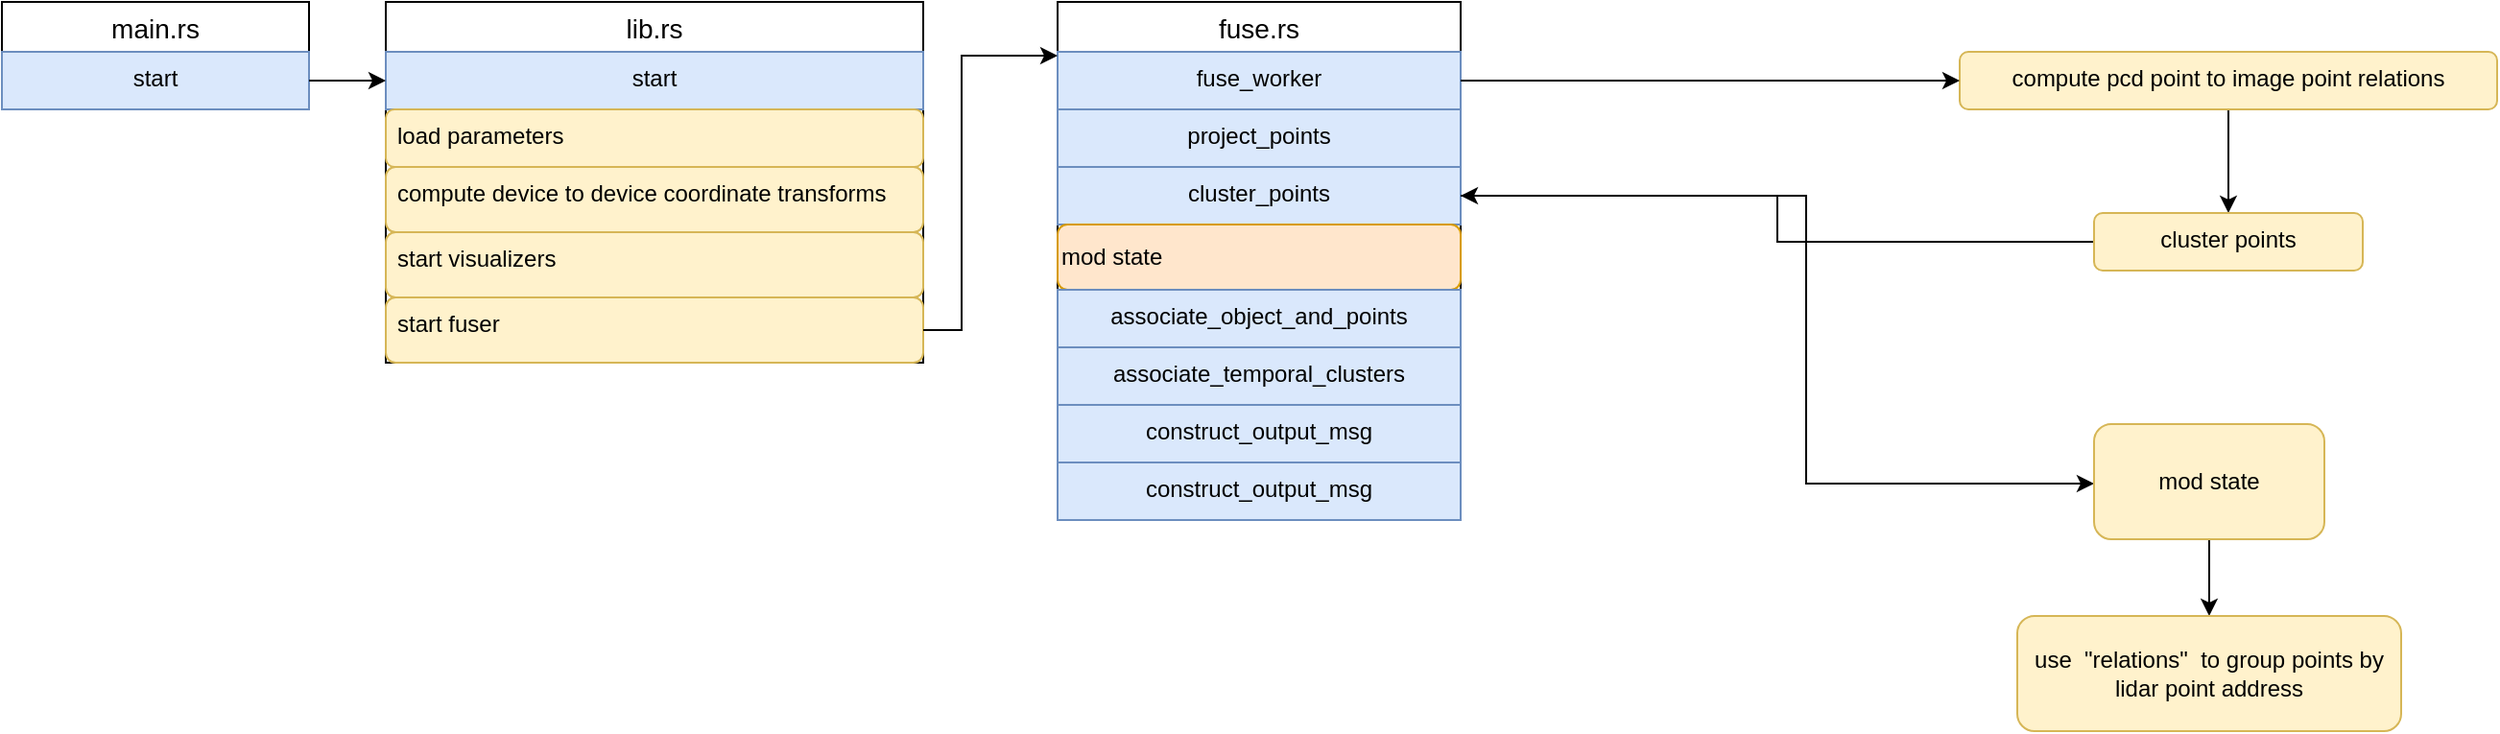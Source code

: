<mxfile version="15.1.2" type="github">
  <diagram id="PON6CkjpmatlW48zQgnX" name="Page-1">
    <mxGraphModel dx="652" dy="363" grid="1" gridSize="10" guides="1" tooltips="1" connect="1" arrows="1" fold="1" page="1" pageScale="1" pageWidth="827" pageHeight="1169" math="0" shadow="0">
      <root>
        <mxCell id="0" />
        <mxCell id="1" parent="0" />
        <mxCell id="Oml-ETRZI0FwquPFOEFe-1" value="main.rs" style="swimlane;fontStyle=0;childLayout=stackLayout;horizontal=1;startSize=26;horizontalStack=0;resizeParent=1;resizeParentMax=0;resizeLast=0;collapsible=1;marginBottom=0;align=center;fontSize=14;" vertex="1" parent="1">
          <mxGeometry x="20" y="80" width="160" height="56" as="geometry" />
        </mxCell>
        <mxCell id="Oml-ETRZI0FwquPFOEFe-4" value="start&#xa;" style="text;strokeColor=#6c8ebf;fillColor=#dae8fc;spacingLeft=4;spacingRight=4;overflow=hidden;rotatable=0;points=[[0,0.5],[1,0.5]];portConstraint=eastwest;fontSize=12;align=center;" vertex="1" parent="Oml-ETRZI0FwquPFOEFe-1">
          <mxGeometry y="26" width="160" height="30" as="geometry" />
        </mxCell>
        <mxCell id="Oml-ETRZI0FwquPFOEFe-5" value="lib.rs" style="swimlane;fontStyle=0;childLayout=stackLayout;horizontal=1;startSize=26;horizontalStack=0;resizeParent=1;resizeParentMax=0;resizeLast=0;collapsible=1;marginBottom=0;align=center;fontSize=14;" vertex="1" parent="1">
          <mxGeometry x="220" y="80" width="280" height="188" as="geometry" />
        </mxCell>
        <mxCell id="Oml-ETRZI0FwquPFOEFe-6" value="start&#xa;" style="text;strokeColor=#6c8ebf;fillColor=#dae8fc;spacingLeft=4;spacingRight=4;overflow=hidden;rotatable=0;points=[[0,0.5],[1,0.5]];portConstraint=eastwest;fontSize=12;align=center;" vertex="1" parent="Oml-ETRZI0FwquPFOEFe-5">
          <mxGeometry y="26" width="280" height="30" as="geometry" />
        </mxCell>
        <mxCell id="Oml-ETRZI0FwquPFOEFe-7" value="load parameters" style="text;strokeColor=#d6b656;fillColor=#fff2cc;spacingLeft=4;spacingRight=4;overflow=hidden;rotatable=0;points=[[0,0.5],[1,0.5]];portConstraint=eastwest;fontSize=12;rounded=1;" vertex="1" parent="Oml-ETRZI0FwquPFOEFe-5">
          <mxGeometry y="56" width="280" height="30" as="geometry" />
        </mxCell>
        <mxCell id="Oml-ETRZI0FwquPFOEFe-8" value="compute device to device coordinate transforms" style="text;strokeColor=#d6b656;fillColor=#fff2cc;spacingLeft=4;spacingRight=4;overflow=hidden;rotatable=0;points=[[0,0.5],[1,0.5]];portConstraint=eastwest;fontSize=12;rounded=1;" vertex="1" parent="Oml-ETRZI0FwquPFOEFe-5">
          <mxGeometry y="86" width="280" height="34" as="geometry" />
        </mxCell>
        <mxCell id="Oml-ETRZI0FwquPFOEFe-10" value="start visualizers" style="text;strokeColor=#d6b656;fillColor=#fff2cc;spacingLeft=4;spacingRight=4;overflow=hidden;rotatable=0;points=[[0,0.5],[1,0.5]];portConstraint=eastwest;fontSize=12;rounded=1;" vertex="1" parent="Oml-ETRZI0FwquPFOEFe-5">
          <mxGeometry y="120" width="280" height="34" as="geometry" />
        </mxCell>
        <mxCell id="Oml-ETRZI0FwquPFOEFe-11" value="start fuser" style="text;strokeColor=#d6b656;fillColor=#fff2cc;spacingLeft=4;spacingRight=4;overflow=hidden;rotatable=0;points=[[0,0.5],[1,0.5]];portConstraint=eastwest;fontSize=12;rounded=1;" vertex="1" parent="Oml-ETRZI0FwquPFOEFe-5">
          <mxGeometry y="154" width="280" height="34" as="geometry" />
        </mxCell>
        <mxCell id="Oml-ETRZI0FwquPFOEFe-12" style="edgeStyle=orthogonalEdgeStyle;rounded=0;orthogonalLoop=1;jettySize=auto;html=1;entryX=0;entryY=0.5;entryDx=0;entryDy=0;" edge="1" parent="1" source="Oml-ETRZI0FwquPFOEFe-4" target="Oml-ETRZI0FwquPFOEFe-6">
          <mxGeometry relative="1" as="geometry" />
        </mxCell>
        <mxCell id="Oml-ETRZI0FwquPFOEFe-13" value="fuse.rs" style="swimlane;fontStyle=0;childLayout=stackLayout;horizontal=1;startSize=26;horizontalStack=0;resizeParent=1;resizeParentMax=0;resizeLast=0;collapsible=1;marginBottom=0;align=center;fontSize=14;" vertex="1" parent="1">
          <mxGeometry x="570" y="80" width="210" height="270" as="geometry" />
        </mxCell>
        <mxCell id="Oml-ETRZI0FwquPFOEFe-14" value="fuse_worker" style="text;strokeColor=#6c8ebf;fillColor=#dae8fc;spacingLeft=4;spacingRight=4;overflow=hidden;rotatable=0;points=[[0,0.5],[1,0.5]];portConstraint=eastwest;fontSize=12;align=center;" vertex="1" parent="Oml-ETRZI0FwquPFOEFe-13">
          <mxGeometry y="26" width="210" height="30" as="geometry" />
        </mxCell>
        <mxCell id="Oml-ETRZI0FwquPFOEFe-21" value="project_points" style="text;strokeColor=#6c8ebf;fillColor=#dae8fc;spacingLeft=4;spacingRight=4;overflow=hidden;rotatable=0;points=[[0,0.5],[1,0.5]];portConstraint=eastwest;fontSize=12;align=center;" vertex="1" parent="Oml-ETRZI0FwquPFOEFe-13">
          <mxGeometry y="56" width="210" height="30" as="geometry" />
        </mxCell>
        <mxCell id="Oml-ETRZI0FwquPFOEFe-22" value="cluster_points" style="text;strokeColor=#6c8ebf;fillColor=#dae8fc;spacingLeft=4;spacingRight=4;overflow=hidden;rotatable=0;points=[[0,0.5],[1,0.5]];portConstraint=eastwest;fontSize=12;align=center;" vertex="1" parent="Oml-ETRZI0FwquPFOEFe-13">
          <mxGeometry y="86" width="210" height="30" as="geometry" />
        </mxCell>
        <mxCell id="Oml-ETRZI0FwquPFOEFe-41" value="&lt;span style=&quot;&quot;&gt;mod state&lt;/span&gt;" style="rounded=1;whiteSpace=wrap;html=1;fillColor=#ffe6cc;strokeColor=#d79b00;align=left;" vertex="1" parent="Oml-ETRZI0FwquPFOEFe-13">
          <mxGeometry y="116" width="210" height="34" as="geometry" />
        </mxCell>
        <mxCell id="Oml-ETRZI0FwquPFOEFe-23" value="associate_object_and_points" style="text;strokeColor=#6c8ebf;fillColor=#dae8fc;spacingLeft=4;spacingRight=4;overflow=hidden;rotatable=0;points=[[0,0.5],[1,0.5]];portConstraint=eastwest;fontSize=12;align=center;" vertex="1" parent="Oml-ETRZI0FwquPFOEFe-13">
          <mxGeometry y="150" width="210" height="30" as="geometry" />
        </mxCell>
        <mxCell id="Oml-ETRZI0FwquPFOEFe-24" value="associate_temporal_clusters" style="text;strokeColor=#6c8ebf;fillColor=#dae8fc;spacingLeft=4;spacingRight=4;overflow=hidden;rotatable=0;points=[[0,0.5],[1,0.5]];portConstraint=eastwest;fontSize=12;align=center;" vertex="1" parent="Oml-ETRZI0FwquPFOEFe-13">
          <mxGeometry y="180" width="210" height="30" as="geometry" />
        </mxCell>
        <mxCell id="Oml-ETRZI0FwquPFOEFe-25" value="construct_output_msg" style="text;strokeColor=#6c8ebf;fillColor=#dae8fc;spacingLeft=4;spacingRight=4;overflow=hidden;rotatable=0;points=[[0,0.5],[1,0.5]];portConstraint=eastwest;fontSize=12;align=center;" vertex="1" parent="Oml-ETRZI0FwquPFOEFe-13">
          <mxGeometry y="210" width="210" height="30" as="geometry" />
        </mxCell>
        <mxCell id="Oml-ETRZI0FwquPFOEFe-26" value="construct_output_msg" style="text;strokeColor=#6c8ebf;fillColor=#dae8fc;spacingLeft=4;spacingRight=4;overflow=hidden;rotatable=0;points=[[0,0.5],[1,0.5]];portConstraint=eastwest;fontSize=12;align=center;" vertex="1" parent="Oml-ETRZI0FwquPFOEFe-13">
          <mxGeometry y="240" width="210" height="30" as="geometry" />
        </mxCell>
        <mxCell id="Oml-ETRZI0FwquPFOEFe-19" style="edgeStyle=orthogonalEdgeStyle;rounded=0;orthogonalLoop=1;jettySize=auto;html=1;" edge="1" parent="1" source="Oml-ETRZI0FwquPFOEFe-11" target="Oml-ETRZI0FwquPFOEFe-13">
          <mxGeometry relative="1" as="geometry">
            <Array as="points">
              <mxPoint x="520" y="251" />
              <mxPoint x="520" y="108" />
            </Array>
          </mxGeometry>
        </mxCell>
        <mxCell id="Oml-ETRZI0FwquPFOEFe-30" style="edgeStyle=orthogonalEdgeStyle;rounded=0;orthogonalLoop=1;jettySize=auto;html=1;entryX=0.5;entryY=0;entryDx=0;entryDy=0;entryPerimeter=0;exitX=0.5;exitY=0.967;exitDx=0;exitDy=0;exitPerimeter=0;fillColor=#fff2cc;" edge="1" parent="1" source="Oml-ETRZI0FwquPFOEFe-27" target="Oml-ETRZI0FwquPFOEFe-29">
          <mxGeometry relative="1" as="geometry" />
        </mxCell>
        <mxCell id="Oml-ETRZI0FwquPFOEFe-27" value="compute pcd point to image point relations" style="text;strokeColor=#d6b656;fillColor=#fff2cc;spacingLeft=4;spacingRight=4;overflow=hidden;rotatable=0;points=[[0,0.5],[1,0.5]];portConstraint=eastwest;fontSize=12;rounded=1;align=center;" vertex="1" parent="1">
          <mxGeometry x="1040" y="106" width="280" height="30" as="geometry" />
        </mxCell>
        <mxCell id="Oml-ETRZI0FwquPFOEFe-28" style="edgeStyle=orthogonalEdgeStyle;rounded=0;orthogonalLoop=1;jettySize=auto;html=1;" edge="1" parent="1" source="Oml-ETRZI0FwquPFOEFe-14" target="Oml-ETRZI0FwquPFOEFe-27">
          <mxGeometry relative="1" as="geometry">
            <Array as="points">
              <mxPoint x="1040" y="121" />
            </Array>
          </mxGeometry>
        </mxCell>
        <mxCell id="Oml-ETRZI0FwquPFOEFe-32" style="edgeStyle=orthogonalEdgeStyle;rounded=0;orthogonalLoop=1;jettySize=auto;html=1;entryX=1;entryY=0.5;entryDx=0;entryDy=0;" edge="1" parent="1" source="Oml-ETRZI0FwquPFOEFe-29" target="Oml-ETRZI0FwquPFOEFe-22">
          <mxGeometry relative="1" as="geometry" />
        </mxCell>
        <mxCell id="Oml-ETRZI0FwquPFOEFe-29" value="cluster points" style="text;strokeColor=#d6b656;fillColor=#fff2cc;spacingLeft=4;spacingRight=4;overflow=hidden;rotatable=0;points=[[0,0.5],[1,0.5]];portConstraint=eastwest;fontSize=12;rounded=1;align=center;" vertex="1" parent="1">
          <mxGeometry x="1110" y="190" width="140" height="30" as="geometry" />
        </mxCell>
        <mxCell id="Oml-ETRZI0FwquPFOEFe-33" style="edgeStyle=orthogonalEdgeStyle;rounded=0;orthogonalLoop=1;jettySize=auto;html=1;" edge="1" parent="1" source="Oml-ETRZI0FwquPFOEFe-22" target="Oml-ETRZI0FwquPFOEFe-37">
          <mxGeometry relative="1" as="geometry">
            <mxPoint x="1120.0" y="331" as="targetPoint" />
            <Array as="points">
              <mxPoint x="960" y="181" />
              <mxPoint x="960" y="331" />
            </Array>
          </mxGeometry>
        </mxCell>
        <mxCell id="Oml-ETRZI0FwquPFOEFe-40" value="" style="edgeStyle=orthogonalEdgeStyle;rounded=0;orthogonalLoop=1;jettySize=auto;html=1;fillColor=#fff2cc;" edge="1" parent="1" source="Oml-ETRZI0FwquPFOEFe-37" target="Oml-ETRZI0FwquPFOEFe-39">
          <mxGeometry relative="1" as="geometry" />
        </mxCell>
        <mxCell id="Oml-ETRZI0FwquPFOEFe-37" value="&lt;span style=&quot;text-align: left&quot;&gt;mod state&lt;/span&gt;" style="rounded=1;whiteSpace=wrap;html=1;fillColor=#fff2cc;strokeColor=#d6b656;" vertex="1" parent="1">
          <mxGeometry x="1110" y="300" width="120" height="60" as="geometry" />
        </mxCell>
        <mxCell id="Oml-ETRZI0FwquPFOEFe-39" value="use&amp;nbsp; &quot;relations&quot;&amp;nbsp; to group points by lidar point address" style="whiteSpace=wrap;html=1;rounded=1;strokeColor=#d6b656;fillColor=#fff2cc;" vertex="1" parent="1">
          <mxGeometry x="1070" y="400" width="200" height="60" as="geometry" />
        </mxCell>
      </root>
    </mxGraphModel>
  </diagram>
</mxfile>
